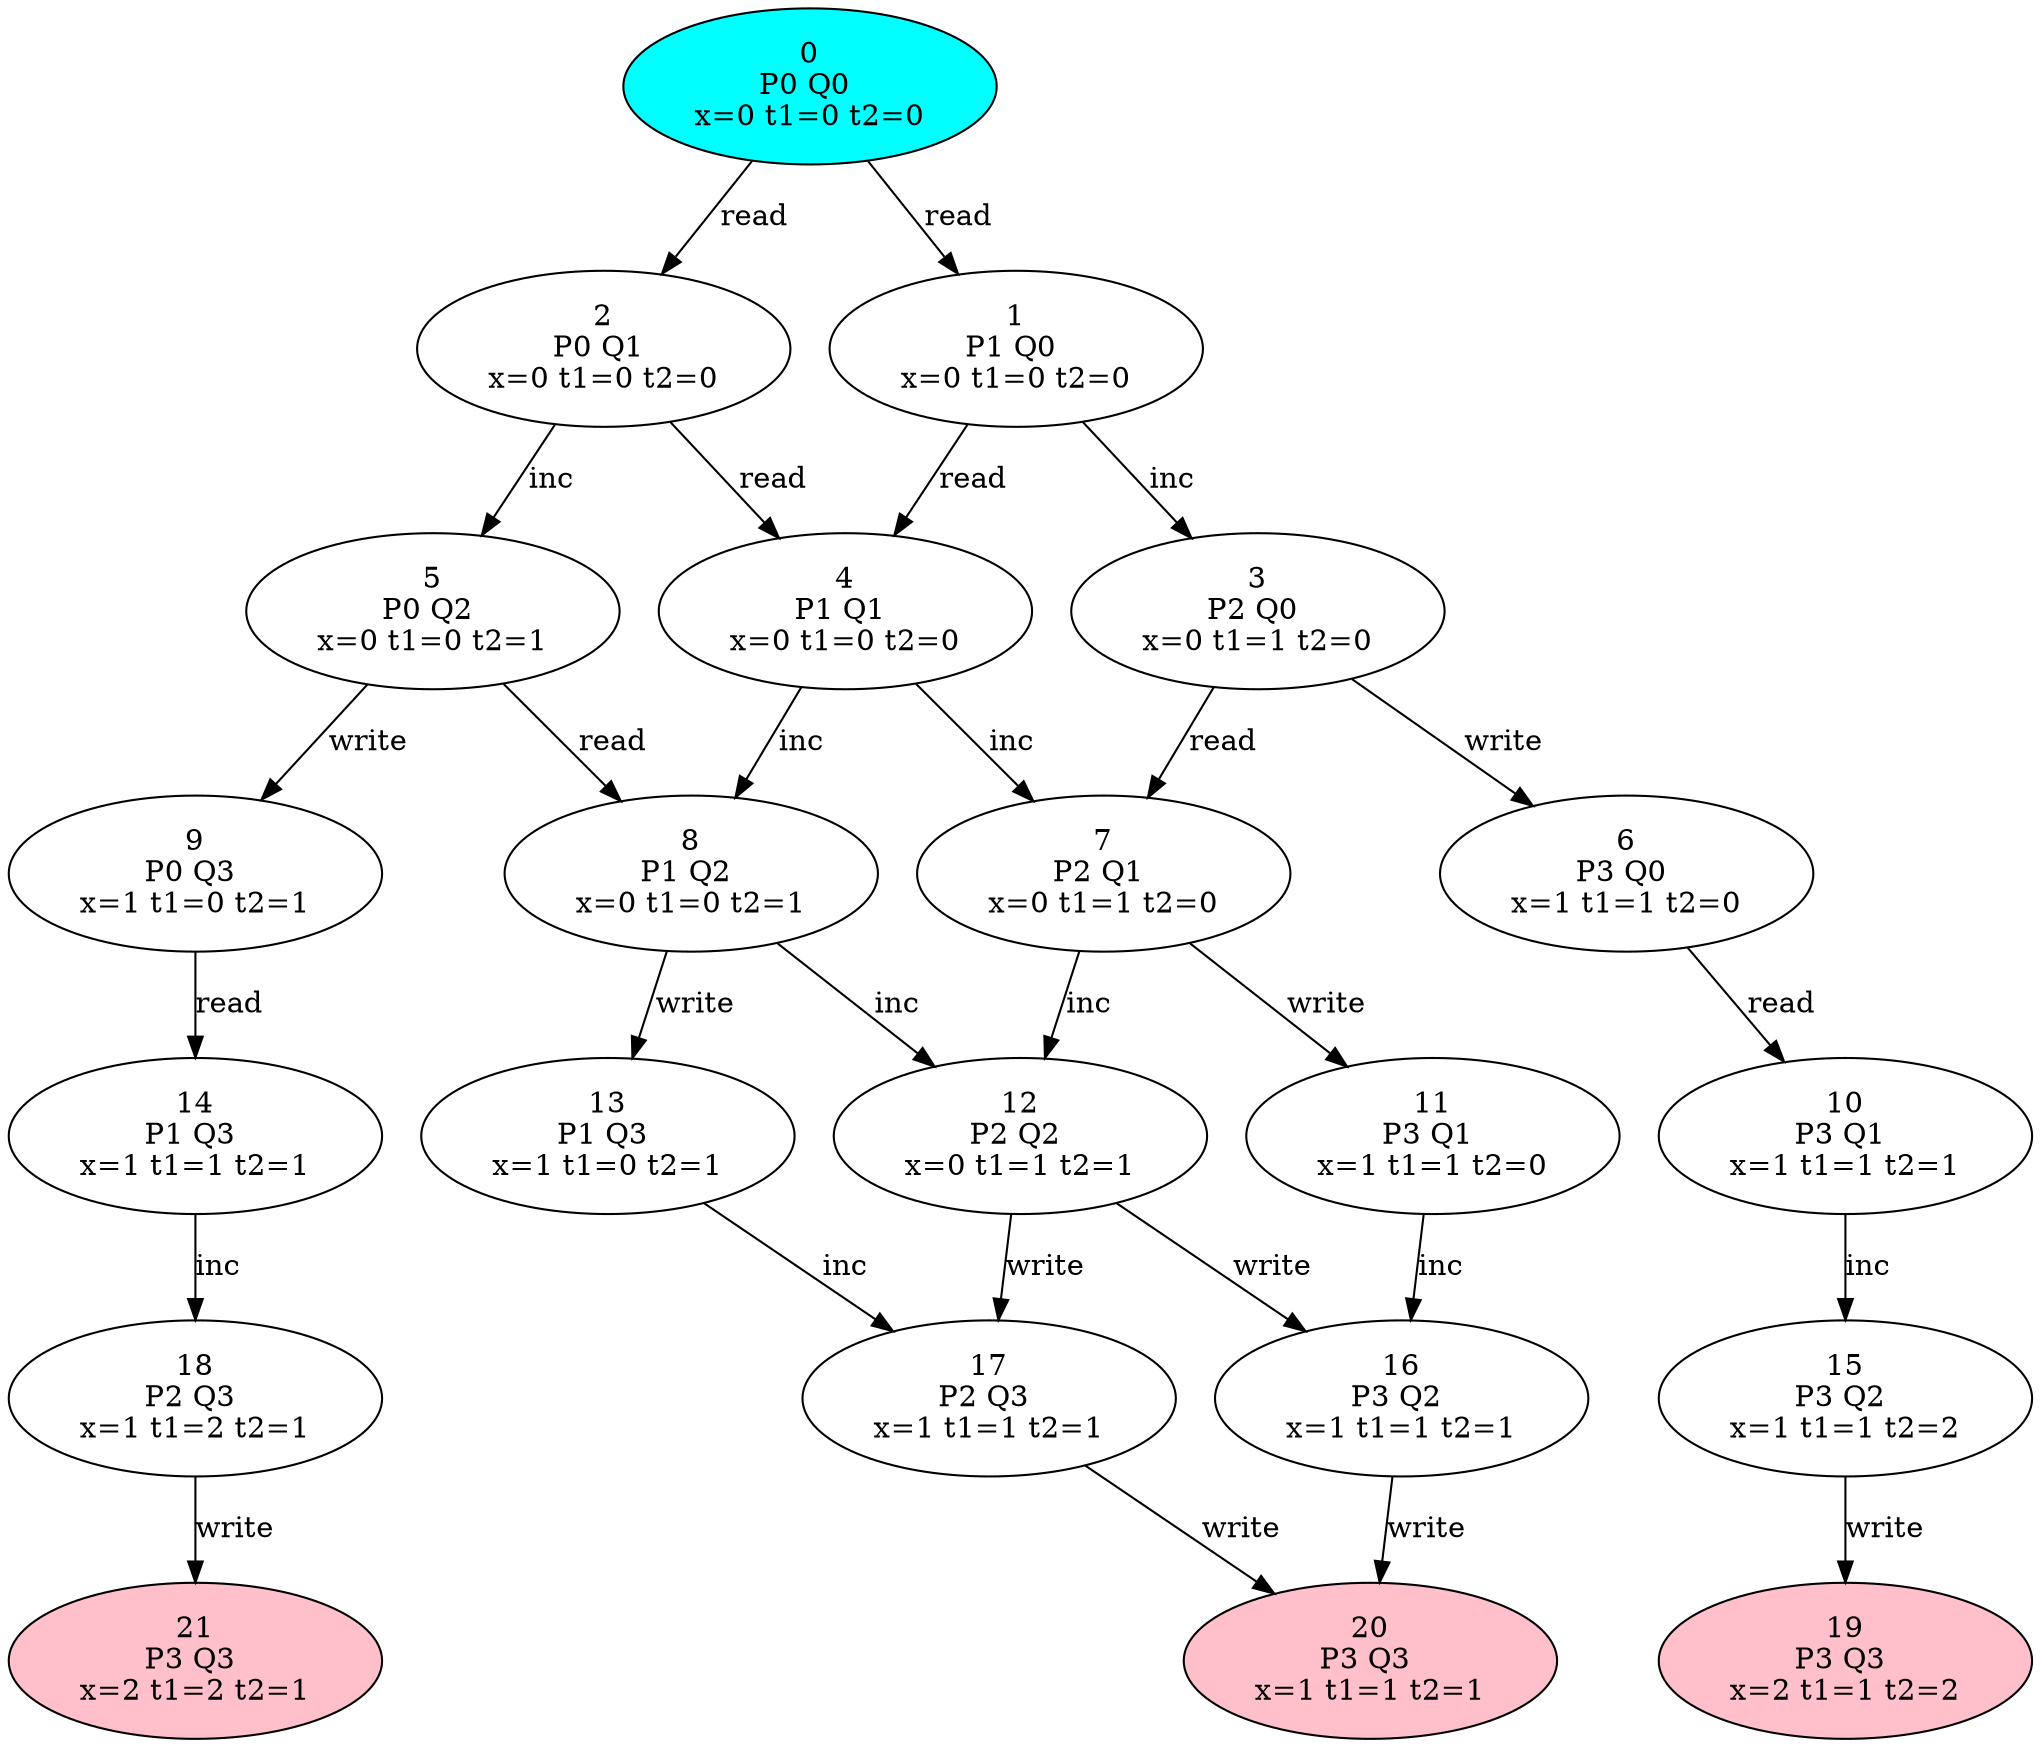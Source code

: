 digraph{
14 [label="14\nP1 Q3 \nx=1 t1=1 t2=1",];
20 [label="20\nP3 Q3 \nx=1 t1=1 t2=1",style=filled,fillcolor=pink];
21 [label="21\nP3 Q3 \nx=2 t1=2 t2=1",style=filled,fillcolor=pink];
8 [label="8\nP1 Q2 \nx=0 t1=0 t2=1",];
15 [label="15\nP3 Q2 \nx=1 t1=1 t2=2",];
9 [label="9\nP0 Q3 \nx=1 t1=0 t2=1",];
3 [label="3\nP2 Q0 \nx=0 t1=1 t2=0",];
2 [label="2\nP0 Q1 \nx=0 t1=0 t2=0",];
4 [label="4\nP1 Q1 \nx=0 t1=0 t2=0",];
17 [label="17\nP2 Q3 \nx=1 t1=1 t2=1",];
5 [label="5\nP0 Q2 \nx=0 t1=0 t2=1",];
19 [label="19\nP3 Q3 \nx=2 t1=1 t2=2",style=filled,fillcolor=pink];
13 [label="13\nP1 Q3 \nx=1 t1=0 t2=1",];
1 [label="1\nP1 Q0 \nx=0 t1=0 t2=0",];
6 [label="6\nP3 Q0 \nx=1 t1=1 t2=0",];
0 [label="0\nP0 Q0 \nx=0 t1=0 t2=0",style=filled,fillcolor=cyan];
12 [label="12\nP2 Q2 \nx=0 t1=1 t2=1",];
16 [label="16\nP3 Q2 \nx=1 t1=1 t2=1",];
18 [label="18\nP2 Q3 \nx=1 t1=2 t2=1",];
7 [label="7\nP2 Q1 \nx=0 t1=1 t2=0",];
10 [label="10\nP3 Q1 \nx=1 t1=1 t2=1",];
11 [label="11\nP3 Q1 \nx=1 t1=1 t2=0",];
14 -> 18 [label="inc"];
8 -> 12 [label="inc"];
8 -> 13 [label="write"];
15 -> 19 [label="write"];
9 -> 14 [label="read"];
3 -> 6 [label="write"];
3 -> 7 [label="read"];
2 -> 4 [label="read"];
2 -> 5 [label="inc"];
4 -> 7 [label="inc"];
4 -> 8 [label="inc"];
17 -> 20 [label="write"];
5 -> 8 [label="read"];
5 -> 9 [label="write"];
13 -> 17 [label="inc"];
1 -> 3 [label="inc"];
1 -> 4 [label="read"];
6 -> 10 [label="read"];
0 -> 1 [label="read"];
0 -> 2 [label="read"];
12 -> 16 [label="write"];
12 -> 17 [label="write"];
16 -> 20 [label="write"];
18 -> 21 [label="write"];
7 -> 11 [label="write"];
7 -> 12 [label="inc"];
10 -> 15 [label="inc"];
11 -> 16 [label="inc"];
}
